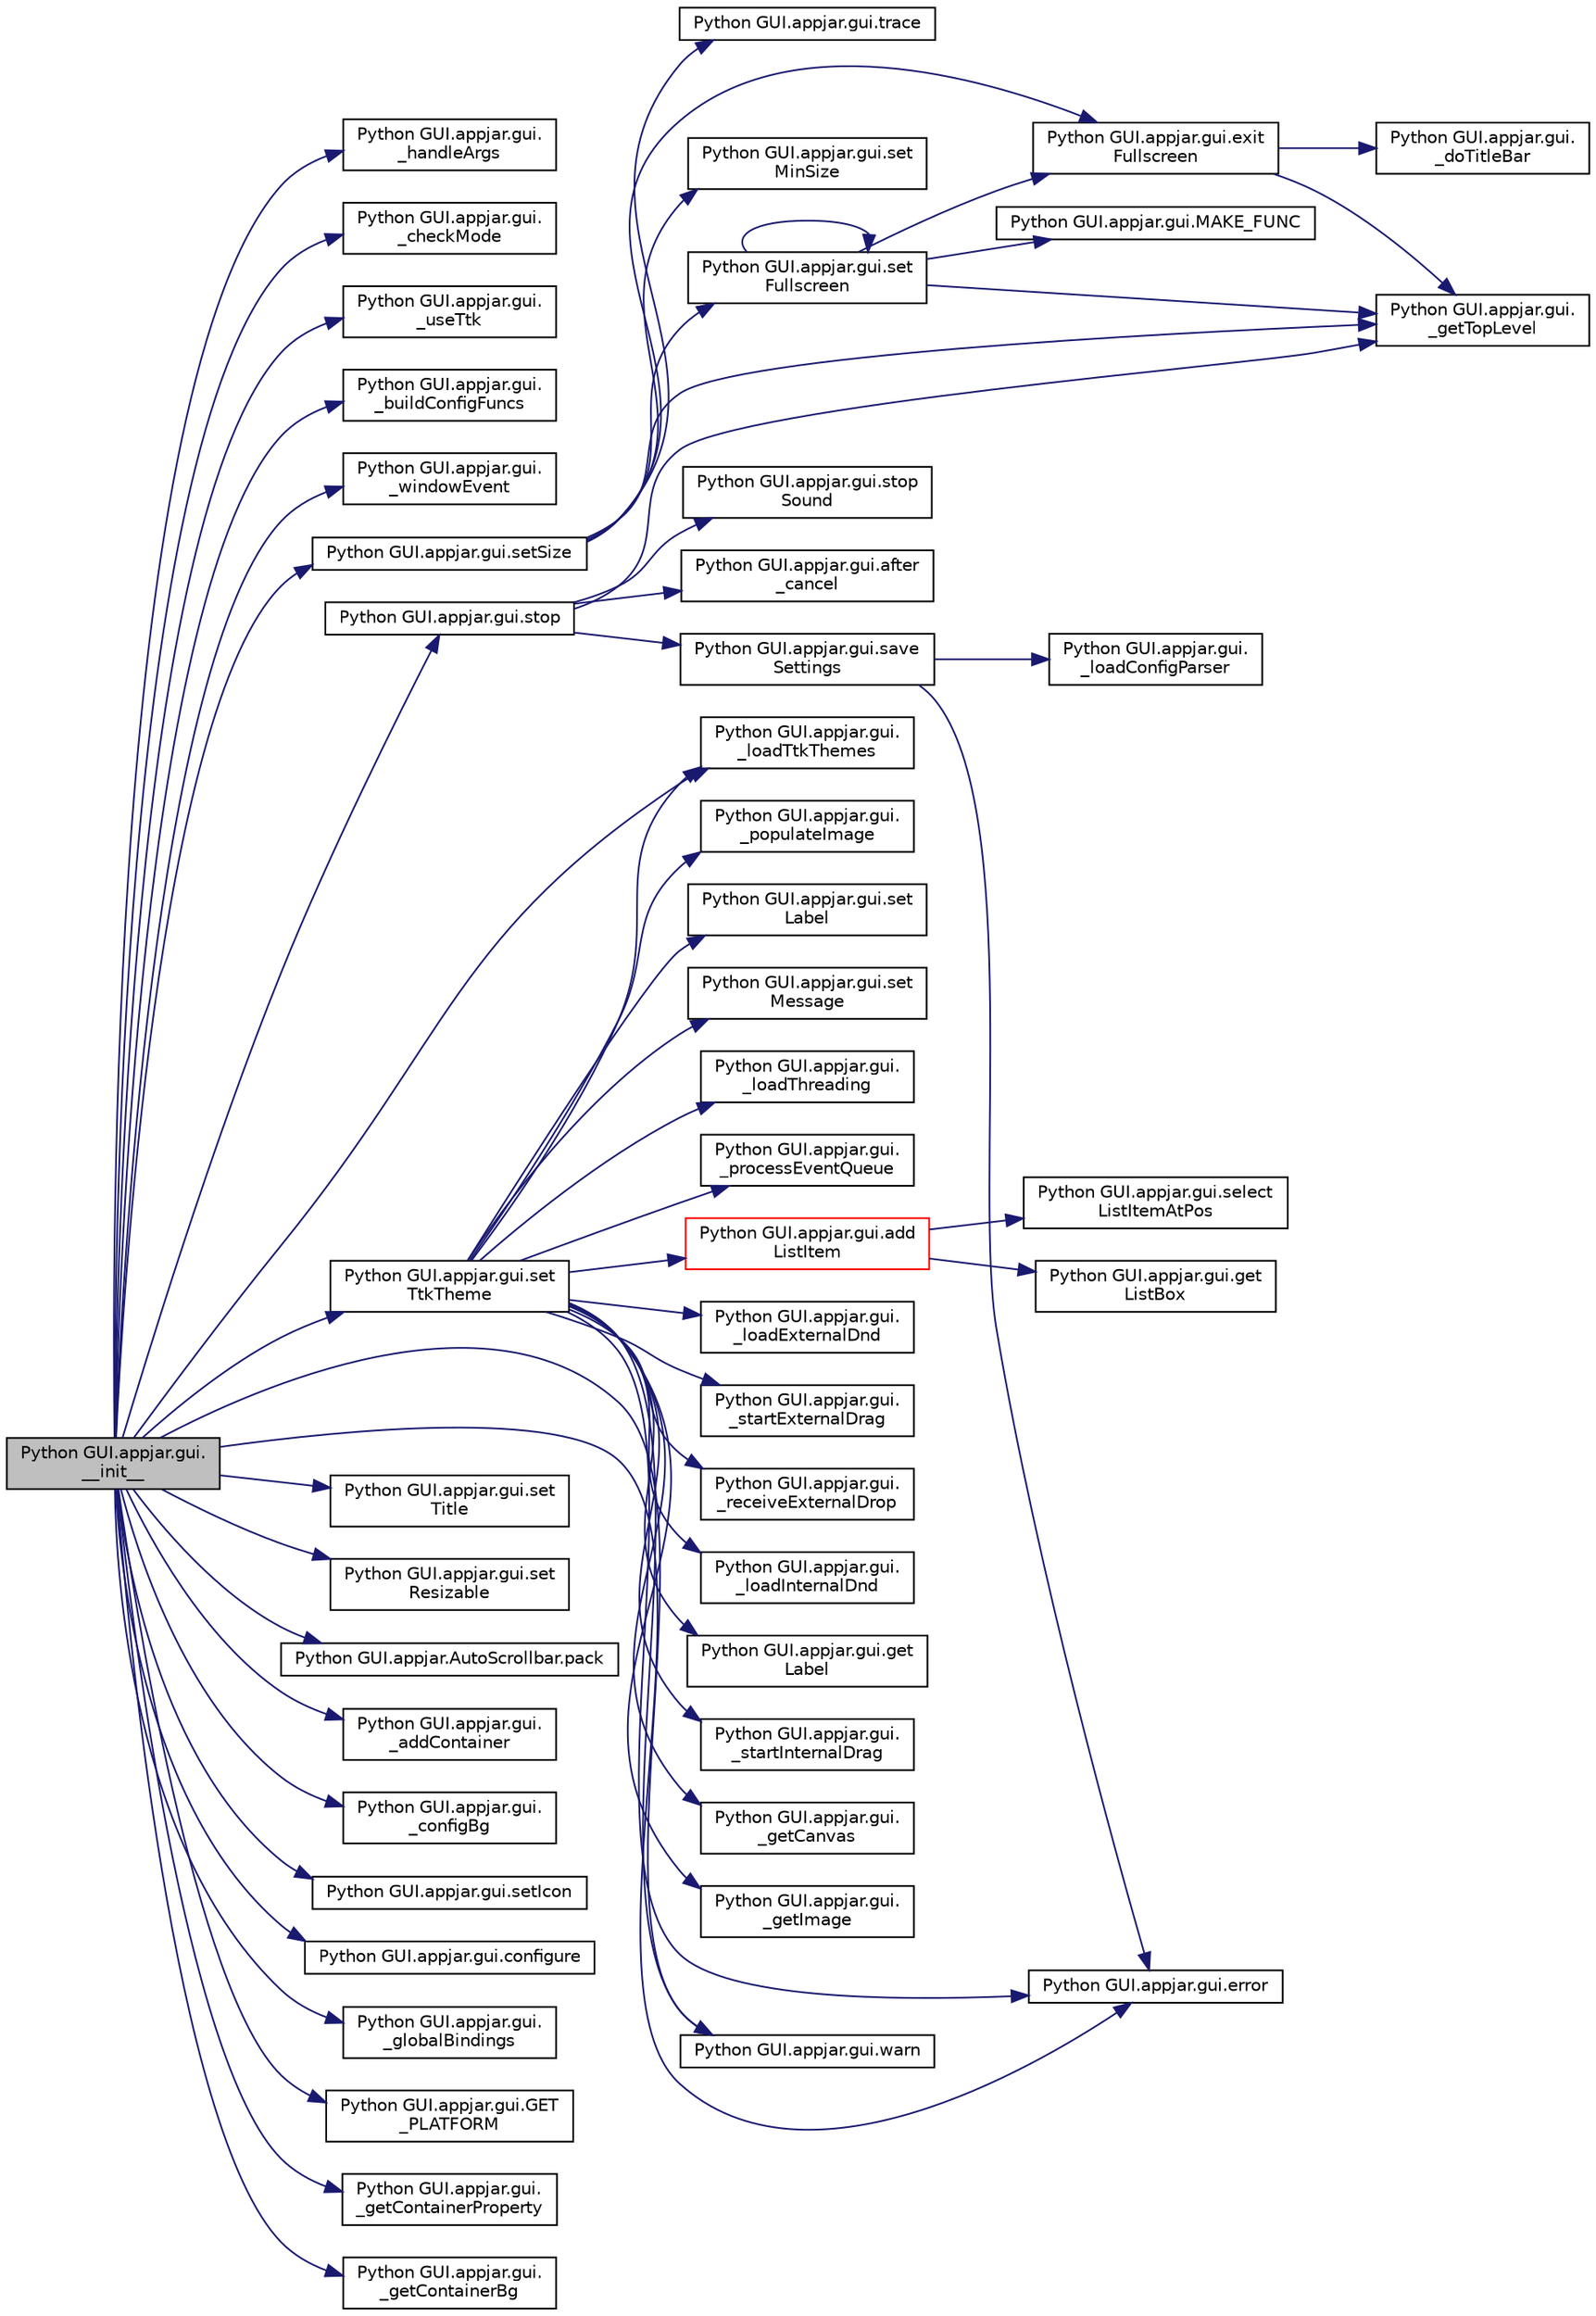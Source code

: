 digraph "Python GUI.appjar.gui.__init__"
{
  edge [fontname="Helvetica",fontsize="10",labelfontname="Helvetica",labelfontsize="10"];
  node [fontname="Helvetica",fontsize="10",shape=record];
  rankdir="LR";
  Node0 [label="Python GUI.appjar.gui.\l__init__",height=0.2,width=0.4,color="black", fillcolor="grey75", style="filled", fontcolor="black"];
  Node0 -> Node1 [color="midnightblue",fontsize="10",style="solid",fontname="Helvetica"];
  Node1 [label="Python GUI.appjar.gui.\l_handleArgs",height=0.2,width=0.4,color="black", fillcolor="white", style="filled",URL="$class_python_01_g_u_i_1_1appjar_1_1gui.html#a3c957176c8d16198e357a3a78093e435"];
  Node0 -> Node2 [color="midnightblue",fontsize="10",style="solid",fontname="Helvetica"];
  Node2 [label="Python GUI.appjar.gui.\l_checkMode",height=0.2,width=0.4,color="black", fillcolor="white", style="filled",URL="$class_python_01_g_u_i_1_1appjar_1_1gui.html#a22dd843d100127b9c9b3f9b63fa71f44"];
  Node0 -> Node3 [color="midnightblue",fontsize="10",style="solid",fontname="Helvetica"];
  Node3 [label="Python GUI.appjar.gui.\l_useTtk",height=0.2,width=0.4,color="black", fillcolor="white", style="filled",URL="$class_python_01_g_u_i_1_1appjar_1_1gui.html#a989486b89028d20b0d6b06938495caba",tooltip="TTK functions. "];
  Node0 -> Node4 [color="midnightblue",fontsize="10",style="solid",fontname="Helvetica"];
  Node4 [label="Python GUI.appjar.gui.\l_buildConfigFuncs",height=0.2,width=0.4,color="black", fillcolor="white", style="filled",URL="$class_python_01_g_u_i_1_1appjar_1_1gui.html#aceddfe9e54f3642e027160072900d339"];
  Node0 -> Node5 [color="midnightblue",fontsize="10",style="solid",fontname="Helvetica"];
  Node5 [label="Python GUI.appjar.gui.\l_windowEvent",height=0.2,width=0.4,color="black", fillcolor="white", style="filled",URL="$class_python_01_g_u_i_1_1appjar_1_1gui.html#a177b5fe3fbd1b215634c6e2ab9a0e3da"];
  Node0 -> Node6 [color="midnightblue",fontsize="10",style="solid",fontname="Helvetica"];
  Node6 [label="Python GUI.appjar.gui.stop",height=0.2,width=0.4,color="black", fillcolor="white", style="filled",URL="$class_python_01_g_u_i_1_1appjar_1_1gui.html#a09fd0d3197efd74785125a04344eac6d"];
  Node6 -> Node7 [color="midnightblue",fontsize="10",style="solid",fontname="Helvetica"];
  Node7 [label="Python GUI.appjar.gui.\l_getTopLevel",height=0.2,width=0.4,color="black", fillcolor="white", style="filled",URL="$class_python_01_g_u_i_1_1appjar_1_1gui.html#a931a365190d4c36c4de0d6e37d54bb8d"];
  Node6 -> Node8 [color="midnightblue",fontsize="10",style="solid",fontname="Helvetica"];
  Node8 [label="Python GUI.appjar.gui.save\lSettings",height=0.2,width=0.4,color="black", fillcolor="white", style="filled",URL="$class_python_01_g_u_i_1_1appjar_1_1gui.html#a137411361931260f10d73b09d061d47d"];
  Node8 -> Node9 [color="midnightblue",fontsize="10",style="solid",fontname="Helvetica"];
  Node9 [label="Python GUI.appjar.gui.\l_loadConfigParser",height=0.2,width=0.4,color="black", fillcolor="white", style="filled",URL="$class_python_01_g_u_i_1_1appjar_1_1gui.html#a18c798c89fa1d417d9d6c99ae51d7c80"];
  Node8 -> Node10 [color="midnightblue",fontsize="10",style="solid",fontname="Helvetica"];
  Node10 [label="Python GUI.appjar.gui.error",height=0.2,width=0.4,color="black", fillcolor="white", style="filled",URL="$class_python_01_g_u_i_1_1appjar_1_1gui.html#af22f729601dae6a052666888083813af"];
  Node6 -> Node11 [color="midnightblue",fontsize="10",style="solid",fontname="Helvetica"];
  Node11 [label="Python GUI.appjar.gui.after\l_cancel",height=0.2,width=0.4,color="black", fillcolor="white", style="filled",URL="$class_python_01_g_u_i_1_1appjar_1_1gui.html#aa76abbe29ba1e69540f58126aa43e127"];
  Node6 -> Node12 [color="midnightblue",fontsize="10",style="solid",fontname="Helvetica"];
  Node12 [label="Python GUI.appjar.gui.stop\lSound",height=0.2,width=0.4,color="black", fillcolor="white", style="filled",URL="$class_python_01_g_u_i_1_1appjar_1_1gui.html#aa919112c54aabc700943d8739fe15acf"];
  Node0 -> Node13 [color="midnightblue",fontsize="10",style="solid",fontname="Helvetica"];
  Node13 [label="Python GUI.appjar.gui.set\lTitle",height=0.2,width=0.4,color="black", fillcolor="white", style="filled",URL="$class_python_01_g_u_i_1_1appjar_1_1gui.html#a73dc1334fe52db85d5031b481b16eac2"];
  Node0 -> Node14 [color="midnightblue",fontsize="10",style="solid",fontname="Helvetica"];
  Node14 [label="Python GUI.appjar.gui.setSize",height=0.2,width=0.4,color="black", fillcolor="white", style="filled",URL="$class_python_01_g_u_i_1_1appjar_1_1gui.html#afa752d5dda3f11949d4728c734e578ad",tooltip="FUNCTIONS for configuring GUI settings. "];
  Node14 -> Node7 [color="midnightblue",fontsize="10",style="solid",fontname="Helvetica"];
  Node14 -> Node15 [color="midnightblue",fontsize="10",style="solid",fontname="Helvetica"];
  Node15 [label="Python GUI.appjar.gui.set\lFullscreen",height=0.2,width=0.4,color="black", fillcolor="white", style="filled",URL="$class_python_01_g_u_i_1_1appjar_1_1gui.html#ac2ffec41bdcd600a38e93bafdc369e55"];
  Node15 -> Node7 [color="midnightblue",fontsize="10",style="solid",fontname="Helvetica"];
  Node15 -> Node16 [color="midnightblue",fontsize="10",style="solid",fontname="Helvetica"];
  Node16 [label="Python GUI.appjar.gui.MAKE_FUNC",height=0.2,width=0.4,color="black", fillcolor="white", style="filled",URL="$class_python_01_g_u_i_1_1appjar_1_1gui.html#a1d2c0d0a475441a8f9208204ef3227a6",tooltip="FUNCTION for managing commands. "];
  Node15 -> Node17 [color="midnightblue",fontsize="10",style="solid",fontname="Helvetica"];
  Node17 [label="Python GUI.appjar.gui.exit\lFullscreen",height=0.2,width=0.4,color="black", fillcolor="white", style="filled",URL="$class_python_01_g_u_i_1_1appjar_1_1gui.html#a86eac6e52f61172ae977d450c4048733"];
  Node17 -> Node7 [color="midnightblue",fontsize="10",style="solid",fontname="Helvetica"];
  Node17 -> Node18 [color="midnightblue",fontsize="10",style="solid",fontname="Helvetica"];
  Node18 [label="Python GUI.appjar.gui.\l_doTitleBar",height=0.2,width=0.4,color="black", fillcolor="white", style="filled",URL="$class_python_01_g_u_i_1_1appjar_1_1gui.html#aeb54c22e1ddb1a8e831d3131d6709d11"];
  Node15 -> Node15 [color="midnightblue",fontsize="10",style="solid",fontname="Helvetica"];
  Node14 -> Node19 [color="midnightblue",fontsize="10",style="solid",fontname="Helvetica"];
  Node19 [label="Python GUI.appjar.gui.trace",height=0.2,width=0.4,color="black", fillcolor="white", style="filled",URL="$class_python_01_g_u_i_1_1appjar_1_1gui.html#a3e03bea05351523162ba28f136f1523c"];
  Node14 -> Node20 [color="midnightblue",fontsize="10",style="solid",fontname="Helvetica"];
  Node20 [label="Python GUI.appjar.gui.set\lMinSize",height=0.2,width=0.4,color="black", fillcolor="white", style="filled",URL="$class_python_01_g_u_i_1_1appjar_1_1gui.html#ae14addd3d536efda511bd8a7be7be2cd"];
  Node14 -> Node17 [color="midnightblue",fontsize="10",style="solid",fontname="Helvetica"];
  Node0 -> Node21 [color="midnightblue",fontsize="10",style="solid",fontname="Helvetica"];
  Node21 [label="Python GUI.appjar.gui.set\lResizable",height=0.2,width=0.4,color="black", fillcolor="white", style="filled",URL="$class_python_01_g_u_i_1_1appjar_1_1gui.html#acd19433fada05ecf04febd7d30e729e3"];
  Node0 -> Node22 [color="midnightblue",fontsize="10",style="solid",fontname="Helvetica"];
  Node22 [label="Python GUI.appjar.AutoScrollbar.pack",height=0.2,width=0.4,color="black", fillcolor="white", style="filled",URL="$class_python_01_g_u_i_1_1appjar_1_1_auto_scrollbar.html#ae405f1654f00df41651d85c44c10d07d"];
  Node0 -> Node23 [color="midnightblue",fontsize="10",style="solid",fontname="Helvetica"];
  Node23 [label="Python GUI.appjar.gui.\l_addContainer",height=0.2,width=0.4,color="black", fillcolor="white", style="filled",URL="$class_python_01_g_u_i_1_1appjar_1_1gui.html#af496c62b403df4a6fd173aa7efa815b5"];
  Node0 -> Node24 [color="midnightblue",fontsize="10",style="solid",fontname="Helvetica"];
  Node24 [label="Python GUI.appjar.gui.\l_configBg",height=0.2,width=0.4,color="black", fillcolor="white", style="filled",URL="$class_python_01_g_u_i_1_1appjar_1_1gui.html#a1a2051709f7525891ff13f7c04ac7f43"];
  Node0 -> Node25 [color="midnightblue",fontsize="10",style="solid",fontname="Helvetica"];
  Node25 [label="Python GUI.appjar.gui.setIcon",height=0.2,width=0.4,color="black", fillcolor="white", style="filled",URL="$class_python_01_g_u_i_1_1appjar_1_1gui.html#aadbbd1c5a5c8e98fc7995992ec53d7e7"];
  Node0 -> Node26 [color="midnightblue",fontsize="10",style="solid",fontname="Helvetica"];
  Node26 [label="Python GUI.appjar.gui.set\lTtkTheme",height=0.2,width=0.4,color="black", fillcolor="white", style="filled",URL="$class_python_01_g_u_i_1_1appjar_1_1gui.html#a8a81af58d70660baa19979087d024f73"];
  Node26 -> Node27 [color="midnightblue",fontsize="10",style="solid",fontname="Helvetica"];
  Node27 [label="Python GUI.appjar.gui.\l_loadTtkThemes",height=0.2,width=0.4,color="black", fillcolor="white", style="filled",URL="$class_python_01_g_u_i_1_1appjar_1_1gui.html#af7ebfdd8f977a3b51b73ab7651e7de6f"];
  Node26 -> Node10 [color="midnightblue",fontsize="10",style="solid",fontname="Helvetica"];
  Node26 -> Node28 [color="midnightblue",fontsize="10",style="solid",fontname="Helvetica"];
  Node28 [label="Python GUI.appjar.gui.\l_loadThreading",height=0.2,width=0.4,color="black", fillcolor="white", style="filled",URL="$class_python_01_g_u_i_1_1appjar_1_1gui.html#a98e0a521a795bbc342493e84d1b157d1"];
  Node26 -> Node29 [color="midnightblue",fontsize="10",style="solid",fontname="Helvetica"];
  Node29 [label="Python GUI.appjar.gui.\l_processEventQueue",height=0.2,width=0.4,color="black", fillcolor="white", style="filled",URL="$class_python_01_g_u_i_1_1appjar_1_1gui.html#a600c30fba3c08cb68e9aaffa7a33efeb"];
  Node26 -> Node30 [color="midnightblue",fontsize="10",style="solid",fontname="Helvetica"];
  Node30 [label="Python GUI.appjar.gui.\l_loadExternalDnd",height=0.2,width=0.4,color="black", fillcolor="white", style="filled",URL="$class_python_01_g_u_i_1_1appjar_1_1gui.html#ac4f370059deb3ecdf82f5f4831e3b143"];
  Node26 -> Node31 [color="midnightblue",fontsize="10",style="solid",fontname="Helvetica"];
  Node31 [label="Python GUI.appjar.gui.\l_startExternalDrag",height=0.2,width=0.4,color="black", fillcolor="white", style="filled",URL="$class_python_01_g_u_i_1_1appjar_1_1gui.html#ad71f6794dbcfe7bd4fb0f43d899b999b"];
  Node26 -> Node32 [color="midnightblue",fontsize="10",style="solid",fontname="Helvetica"];
  Node32 [label="Python GUI.appjar.gui.\l_receiveExternalDrop",height=0.2,width=0.4,color="black", fillcolor="white", style="filled",URL="$class_python_01_g_u_i_1_1appjar_1_1gui.html#ae033787b446a1960bd10c1dd939fdfd9"];
  Node26 -> Node33 [color="midnightblue",fontsize="10",style="solid",fontname="Helvetica"];
  Node33 [label="Python GUI.appjar.gui.\l_loadInternalDnd",height=0.2,width=0.4,color="black", fillcolor="white", style="filled",URL="$class_python_01_g_u_i_1_1appjar_1_1gui.html#ae2b9ceef51d511933d598e95d13001a8"];
  Node26 -> Node34 [color="midnightblue",fontsize="10",style="solid",fontname="Helvetica"];
  Node34 [label="Python GUI.appjar.gui.get\lLabel",height=0.2,width=0.4,color="black", fillcolor="white", style="filled",URL="$class_python_01_g_u_i_1_1appjar_1_1gui.html#a6f8a16d7deef9fe9f44308c375f14881"];
  Node26 -> Node35 [color="midnightblue",fontsize="10",style="solid",fontname="Helvetica"];
  Node35 [label="Python GUI.appjar.gui.\l_startInternalDrag",height=0.2,width=0.4,color="black", fillcolor="white", style="filled",URL="$class_python_01_g_u_i_1_1appjar_1_1gui.html#aa50e937308358d70e68b95ccd909953d"];
  Node26 -> Node36 [color="midnightblue",fontsize="10",style="solid",fontname="Helvetica"];
  Node36 [label="Python GUI.appjar.gui.\l_getCanvas",height=0.2,width=0.4,color="black", fillcolor="white", style="filled",URL="$class_python_01_g_u_i_1_1appjar_1_1gui.html#a2c24ffa66133788852e5c24e7ac5aa16"];
  Node26 -> Node37 [color="midnightblue",fontsize="10",style="solid",fontname="Helvetica"];
  Node37 [label="Python GUI.appjar.gui.warn",height=0.2,width=0.4,color="black", fillcolor="white", style="filled",URL="$class_python_01_g_u_i_1_1appjar_1_1gui.html#aa0a271b0b17a802e6d7b598c12bcd930"];
  Node26 -> Node38 [color="midnightblue",fontsize="10",style="solid",fontname="Helvetica"];
  Node38 [label="Python GUI.appjar.gui.\l_getImage",height=0.2,width=0.4,color="black", fillcolor="white", style="filled",URL="$class_python_01_g_u_i_1_1appjar_1_1gui.html#ac0c2f9d056aac7985472c28199f36e7c"];
  Node26 -> Node39 [color="midnightblue",fontsize="10",style="solid",fontname="Helvetica"];
  Node39 [label="Python GUI.appjar.gui.\l_populateImage",height=0.2,width=0.4,color="black", fillcolor="white", style="filled",URL="$class_python_01_g_u_i_1_1appjar_1_1gui.html#a588f7babe9e2e29ae7fd48a5ecb86b20"];
  Node26 -> Node40 [color="midnightblue",fontsize="10",style="solid",fontname="Helvetica"];
  Node40 [label="Python GUI.appjar.gui.set\lLabel",height=0.2,width=0.4,color="black", fillcolor="white", style="filled",URL="$class_python_01_g_u_i_1_1appjar_1_1gui.html#a8ed0c5a762ab56b0f38a96e2654d0f35"];
  Node26 -> Node41 [color="midnightblue",fontsize="10",style="solid",fontname="Helvetica"];
  Node41 [label="Python GUI.appjar.gui.add\lListItem",height=0.2,width=0.4,color="red", fillcolor="white", style="filled",URL="$class_python_01_g_u_i_1_1appjar_1_1gui.html#a4aed1f8de7d6ecf1c0e90842e06f6db2"];
  Node41 -> Node42 [color="midnightblue",fontsize="10",style="solid",fontname="Helvetica"];
  Node42 [label="Python GUI.appjar.gui.select\lListItemAtPos",height=0.2,width=0.4,color="black", fillcolor="white", style="filled",URL="$class_python_01_g_u_i_1_1appjar_1_1gui.html#a7f4db968c9b9ebc8a63ff9e47ca12559"];
  Node41 -> Node43 [color="midnightblue",fontsize="10",style="solid",fontname="Helvetica"];
  Node43 [label="Python GUI.appjar.gui.get\lListBox",height=0.2,width=0.4,color="black", fillcolor="white", style="filled",URL="$class_python_01_g_u_i_1_1appjar_1_1gui.html#ac86c31273c74f6104911b8cc2c801ef9"];
  Node26 -> Node49 [color="midnightblue",fontsize="10",style="solid",fontname="Helvetica"];
  Node49 [label="Python GUI.appjar.gui.set\lMessage",height=0.2,width=0.4,color="black", fillcolor="white", style="filled",URL="$class_python_01_g_u_i_1_1appjar_1_1gui.html#a31318e0fc887494fd58afced3216b199"];
  Node0 -> Node50 [color="midnightblue",fontsize="10",style="solid",fontname="Helvetica"];
  Node50 [label="Python GUI.appjar.gui.configure",height=0.2,width=0.4,color="black", fillcolor="white", style="filled",URL="$class_python_01_g_u_i_1_1appjar_1_1gui.html#a38fa10fedef2c39e77a78ea2c94db28b"];
  Node0 -> Node51 [color="midnightblue",fontsize="10",style="solid",fontname="Helvetica"];
  Node51 [label="Python GUI.appjar.gui.\l_globalBindings",height=0.2,width=0.4,color="black", fillcolor="white", style="filled",URL="$class_python_01_g_u_i_1_1appjar_1_1gui.html#a5a60f8136a702ce26ba14c64a0d333ae"];
  Node0 -> Node52 [color="midnightblue",fontsize="10",style="solid",fontname="Helvetica"];
  Node52 [label="Python GUI.appjar.gui.GET\l_PLATFORM",height=0.2,width=0.4,color="black", fillcolor="white", style="filled",URL="$class_python_01_g_u_i_1_1appjar_1_1gui.html#aae5e88f35fbfacc1469e9c15df93f654"];
  Node0 -> Node37 [color="midnightblue",fontsize="10",style="solid",fontname="Helvetica"];
  Node0 -> Node53 [color="midnightblue",fontsize="10",style="solid",fontname="Helvetica"];
  Node53 [label="Python GUI.appjar.gui.\l_getContainerProperty",height=0.2,width=0.4,color="black", fillcolor="white", style="filled",URL="$class_python_01_g_u_i_1_1appjar_1_1gui.html#aa0cf90816634eb9855a518e37d864ec1"];
  Node0 -> Node54 [color="midnightblue",fontsize="10",style="solid",fontname="Helvetica"];
  Node54 [label="Python GUI.appjar.gui.\l_getContainerBg",height=0.2,width=0.4,color="black", fillcolor="white", style="filled",URL="$class_python_01_g_u_i_1_1appjar_1_1gui.html#a7ca2e28f0ccf3c5e00ca64676c496afd"];
  Node0 -> Node27 [color="midnightblue",fontsize="10",style="solid",fontname="Helvetica"];
  Node0 -> Node10 [color="midnightblue",fontsize="10",style="solid",fontname="Helvetica"];
}
